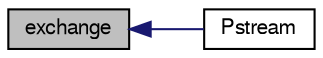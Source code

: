 digraph "exchange"
{
  bgcolor="transparent";
  edge [fontname="FreeSans",fontsize="10",labelfontname="FreeSans",labelfontsize="10"];
  node [fontname="FreeSans",fontsize="10",shape=record];
  rankdir="LR";
  Node4830 [label="exchange",height=0.2,width=0.4,color="black", fillcolor="grey75", style="filled", fontcolor="black"];
  Node4830 -> Node4831 [dir="back",color="midnightblue",fontsize="10",style="solid",fontname="FreeSans"];
  Node4831 [label="Pstream",height=0.2,width=0.4,color="black",URL="$a26250.html#a2b31c5d4673e1c7d7366b8b6bf47830d",tooltip="Construct given optional buffer size. "];
}
